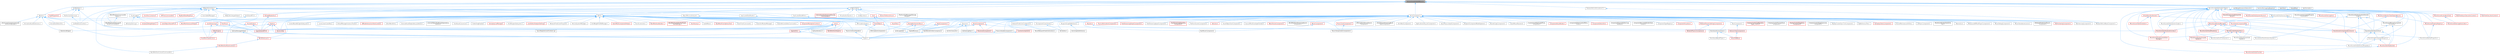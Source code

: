 digraph "TransactionallySafeRWLock.h"
{
 // INTERACTIVE_SVG=YES
 // LATEX_PDF_SIZE
  bgcolor="transparent";
  edge [fontname=Helvetica,fontsize=10,labelfontname=Helvetica,labelfontsize=10];
  node [fontname=Helvetica,fontsize=10,shape=box,height=0.2,width=0.4];
  Node1 [id="Node000001",label="TransactionallySafeRWLock.h",height=0.2,width=0.4,color="gray40", fillcolor="grey60", style="filled", fontcolor="black",tooltip=" "];
  Node1 -> Node2 [id="edge1_Node000001_Node000002",dir="back",color="steelblue1",style="solid",tooltip=" "];
  Node2 [id="Node000002",label="ActorComponent.h",height=0.2,width=0.4,color="grey40", fillcolor="white", style="filled",URL="$da/db1/ActorComponent_8h.html",tooltip=" "];
  Node2 -> Node3 [id="edge2_Node000002_Node000003",dir="back",color="steelblue1",style="solid",tooltip=" "];
  Node3 [id="Node000003",label="AIPerceptionComponent.h",height=0.2,width=0.4,color="grey40", fillcolor="white", style="filled",URL="$d6/d0a/AIPerceptionComponent_8h.html",tooltip=" "];
  Node2 -> Node4 [id="edge3_Node000002_Node000004",dir="back",color="steelblue1",style="solid",tooltip=" "];
  Node4 [id="Node000004",label="AIPerceptionStimuliSource\lComponent.h",height=0.2,width=0.4,color="grey40", fillcolor="white", style="filled",URL="$df/da3/AIPerceptionStimuliSourceComponent_8h.html",tooltip=" "];
  Node2 -> Node5 [id="edge4_Node000002_Node000005",dir="back",color="steelblue1",style="solid",tooltip=" "];
  Node5 [id="Node000005",label="ActorTextureStreamingBuild\lDataComponent.h",height=0.2,width=0.4,color="grey40", fillcolor="white", style="filled",URL="$d2/d6d/ActorTextureStreamingBuildDataComponent_8h.html",tooltip=" "];
  Node2 -> Node6 [id="edge5_Node000002_Node000006",dir="back",color="steelblue1",style="solid",tooltip=" "];
  Node6 [id="Node000006",label="AnimNextComponent.h",height=0.2,width=0.4,color="grey40", fillcolor="white", style="filled",URL="$d2/d67/AnimNextComponent_8h.html",tooltip=" "];
  Node2 -> Node7 [id="edge6_Node000002_Node000007",dir="back",color="steelblue1",style="solid",tooltip=" "];
  Node7 [id="Node000007",label="ApplicationLifecycleComponent.h",height=0.2,width=0.4,color="grey40", fillcolor="white", style="filled",URL="$de/db6/ApplicationLifecycleComponent_8h.html",tooltip=" "];
  Node2 -> Node8 [id="edge7_Node000002_Node000008",dir="back",color="steelblue1",style="solid",tooltip=" "];
  Node8 [id="Node000008",label="AsyncPhysicsInputComponent.h",height=0.2,width=0.4,color="grey40", fillcolor="white", style="filled",URL="$da/d20/AsyncPhysicsInputComponent_8h.html",tooltip=" "];
  Node2 -> Node9 [id="edge8_Node000002_Node000009",dir="back",color="steelblue1",style="solid",tooltip=" "];
  Node9 [id="Node000009",label="BlackboardComponent.h",height=0.2,width=0.4,color="grey40", fillcolor="white", style="filled",URL="$d9/d2d/BlackboardComponent_8h.html",tooltip=" "];
  Node9 -> Node10 [id="edge9_Node000009_Node000010",dir="back",color="steelblue1",style="solid",tooltip=" "];
  Node10 [id="Node000010",label="BlackboardKeyAllTypes.h",height=0.2,width=0.4,color="grey40", fillcolor="white", style="filled",URL="$d5/d34/BlackboardKeyAllTypes_8h.html",tooltip=" "];
  Node9 -> Node11 [id="edge10_Node000009_Node000011",dir="back",color="steelblue1",style="solid",tooltip=" "];
  Node11 [id="Node000011",label="ValueOrBBKey.h",height=0.2,width=0.4,color="red", fillcolor="#FFF0F0", style="filled",URL="$d4/d32/ValueOrBBKey_8h.html",tooltip=" "];
  Node2 -> Node35 [id="edge11_Node000002_Node000035",dir="back",color="steelblue1",style="solid",tooltip=" "];
  Node35 [id="Node000035",label="BlueprintComponentNodeSpawner.h",height=0.2,width=0.4,color="grey40", fillcolor="white", style="filled",URL="$d2/d98/BlueprintComponentNodeSpawner_8h.html",tooltip=" "];
  Node2 -> Node36 [id="edge12_Node000002_Node000036",dir="back",color="steelblue1",style="solid",tooltip=" "];
  Node36 [id="Node000036",label="BlueprintGraphDefinitions.h",height=0.2,width=0.4,color="grey40", fillcolor="white", style="filled",URL="$d7/d5e/BlueprintGraphDefinitions_8h.html",tooltip=" "];
  Node36 -> Node37 [id="edge13_Node000036_Node000037",dir="back",color="steelblue1",style="solid",tooltip=" "];
  Node37 [id="Node000037",label="AnimGraphDefinitions.h",height=0.2,width=0.4,color="grey40", fillcolor="white", style="filled",URL="$d9/d78/AnimGraphDefinitions_8h.html",tooltip=" "];
  Node2 -> Node38 [id="edge14_Node000002_Node000038",dir="back",color="steelblue1",style="solid",tooltip=" "];
  Node38 [id="Node000038",label="BoundsCopyComponent.h",height=0.2,width=0.4,color="grey40", fillcolor="white", style="filled",URL="$d2/d10/BoundsCopyComponent_8h.html",tooltip=" "];
  Node2 -> Node39 [id="edge15_Node000002_Node000039",dir="back",color="steelblue1",style="solid",tooltip=" "];
  Node39 [id="Node000039",label="BrainComponent.h",height=0.2,width=0.4,color="grey40", fillcolor="white", style="filled",URL="$d6/dc0/BrainComponent_8h.html",tooltip=" "];
  Node39 -> Node40 [id="edge16_Node000039_Node000040",dir="back",color="steelblue1",style="solid",tooltip=" "];
  Node40 [id="Node000040",label="BehaviorTreeComponent.h",height=0.2,width=0.4,color="red", fillcolor="#FFF0F0", style="filled",URL="$dc/d7b/BehaviorTreeComponent_8h.html",tooltip=" "];
  Node40 -> Node11 [id="edge17_Node000040_Node000011",dir="back",color="steelblue1",style="solid",tooltip=" "];
  Node2 -> Node68 [id="edge18_Node000002_Node000068",dir="back",color="steelblue1",style="solid",tooltip=" "];
  Node68 [id="Node000068",label="ChaosMoverBackend.h",height=0.2,width=0.4,color="grey40", fillcolor="white", style="filled",URL="$de/d0f/ChaosMoverBackend_8h.html",tooltip=" "];
  Node2 -> Node69 [id="edge19_Node000002_Node000069",dir="back",color="steelblue1",style="solid",tooltip=" "];
  Node69 [id="Node000069",label="Character.h",height=0.2,width=0.4,color="grey40", fillcolor="white", style="filled",URL="$db/dc7/Character_8h.html",tooltip=" "];
  Node69 -> Node70 [id="edge20_Node000069_Node000070",dir="back",color="steelblue1",style="solid",tooltip=" "];
  Node70 [id="Node000070",label="ArchVisCharacter.h",height=0.2,width=0.4,color="grey40", fillcolor="white", style="filled",URL="$d3/d2b/ArchVisCharacter_8h.html",tooltip=" "];
  Node69 -> Node71 [id="edge21_Node000069_Node000071",dir="back",color="steelblue1",style="solid",tooltip=" "];
  Node71 [id="Node000071",label="EQSTestingPawn.h",height=0.2,width=0.4,color="grey40", fillcolor="white", style="filled",URL="$de/d48/EQSTestingPawn_8h.html",tooltip=" "];
  Node69 -> Node72 [id="edge22_Node000069_Node000072",dir="back",color="steelblue1",style="solid",tooltip=" "];
  Node72 [id="Node000072",label="EngineMinimal.h",height=0.2,width=0.4,color="grey40", fillcolor="white", style="filled",URL="$d0/d2c/EngineMinimal_8h.html",tooltip=" "];
  Node72 -> Node73 [id="edge23_Node000072_Node000073",dir="back",color="steelblue1",style="solid",tooltip=" "];
  Node73 [id="Node000073",label="Engine.h",height=0.2,width=0.4,color="grey40", fillcolor="white", style="filled",URL="$d1/d34/Public_2Engine_8h.html",tooltip=" "];
  Node2 -> Node74 [id="edge24_Node000002_Node000074",dir="back",color="steelblue1",style="solid",tooltip=" "];
  Node74 [id="Node000074",label="ClusterUnionReplicatedProxy\lComponent.h",height=0.2,width=0.4,color="grey40", fillcolor="white", style="filled",URL="$da/d2c/ClusterUnionReplicatedProxyComponent_8h.html",tooltip=" "];
  Node2 -> Node75 [id="edge25_Node000002_Node000075",dir="back",color="steelblue1",style="solid",tooltip=" "];
  Node75 [id="Node000075",label="ComponentAssetBroker.h",height=0.2,width=0.4,color="red", fillcolor="#FFF0F0", style="filled",URL="$da/ddd/ComponentAssetBroker_8h.html",tooltip=" "];
  Node2 -> Node77 [id="edge26_Node000002_Node000077",dir="back",color="steelblue1",style="solid",tooltip=" "];
  Node77 [id="Node000077",label="ComponentEditorContextMenu\lContex.h",height=0.2,width=0.4,color="grey40", fillcolor="white", style="filled",URL="$db/d71/ComponentEditorContextMenuContex_8h.html",tooltip=" "];
  Node2 -> Node78 [id="edge27_Node000002_Node000078",dir="back",color="steelblue1",style="solid",tooltip=" "];
  Node78 [id="Node000078",label="ComponentEditorUtils.h",height=0.2,width=0.4,color="red", fillcolor="#FFF0F0", style="filled",URL="$d0/d4b/ComponentEditorUtils_8h.html",tooltip=" "];
  Node2 -> Node81 [id="edge28_Node000002_Node000081",dir="back",color="steelblue1",style="solid",tooltip=" "];
  Node81 [id="Node000081",label="ComponentElementEditorCopy\lAndPaste.h",height=0.2,width=0.4,color="grey40", fillcolor="white", style="filled",URL="$da/d37/ComponentElementEditorCopyAndPaste_8h.html",tooltip=" "];
  Node2 -> Node82 [id="edge29_Node000002_Node000082",dir="back",color="steelblue1",style="solid",tooltip=" "];
  Node82 [id="Node000082",label="ComponentRecreateRenderState\lContext.h",height=0.2,width=0.4,color="grey40", fillcolor="white", style="filled",URL="$de/dd0/ComponentRecreateRenderStateContext_8h.html",tooltip=" "];
  Node2 -> Node83 [id="edge30_Node000002_Node000083",dir="back",color="steelblue1",style="solid",tooltip=" "];
  Node83 [id="Node000083",label="ComponentTypeRegistry.h",height=0.2,width=0.4,color="grey40", fillcolor="white", style="filled",URL="$dd/d81/ComponentTypeRegistry_8h.html",tooltip=" "];
  Node2 -> Node84 [id="edge31_Node000002_Node000084",dir="back",color="steelblue1",style="solid",tooltip=" "];
  Node84 [id="Node000084",label="ComponentVisualizer.h",height=0.2,width=0.4,color="red", fillcolor="#FFF0F0", style="filled",URL="$d3/d9b/ComponentVisualizer_8h.html",tooltip=" "];
  Node2 -> Node88 [id="edge32_Node000002_Node000088",dir="back",color="steelblue1",style="solid",tooltip=" "];
  Node88 [id="Node000088",label="DisplayClusterConfiguration\lTypes_ICVFX.h",height=0.2,width=0.4,color="red", fillcolor="#FFF0F0", style="filled",URL="$d3/dc4/DisplayClusterConfigurationTypes__ICVFX_8h.html",tooltip=" "];
  Node2 -> Node101 [id="edge33_Node000002_Node000101",dir="back",color="steelblue1",style="solid",tooltip=" "];
  Node101 [id="Node000101",label="DisplayClusterPreviewShare\lComponent.h",height=0.2,width=0.4,color="grey40", fillcolor="white", style="filled",URL="$d0/d2c/DisplayClusterPreviewShareComponent_8h.html",tooltip=" "];
  Node2 -> Node102 [id="edge34_Node000002_Node000102",dir="back",color="steelblue1",style="solid",tooltip=" "];
  Node102 [id="Node000102",label="DisplayClusterStageActor\lComponent.h",height=0.2,width=0.4,color="red", fillcolor="#FFF0F0", style="filled",URL="$d6/d98/DisplayClusterStageActorComponent_8h.html",tooltip=" "];
  Node2 -> Node105 [id="edge35_Node000002_Node000105",dir="back",color="steelblue1",style="solid",tooltip=" "];
  Node105 [id="Node000105",label="DisplayClusterStageGeometry\lComponent.h",height=0.2,width=0.4,color="grey40", fillcolor="white", style="filled",URL="$d2/df3/DisplayClusterStageGeometryComponent_8h.html",tooltip=" "];
  Node2 -> Node106 [id="edge36_Node000002_Node000106",dir="back",color="steelblue1",style="solid",tooltip=" "];
  Node106 [id="Node000106",label="DisplayClusterSyncTickComponent.h",height=0.2,width=0.4,color="grey40", fillcolor="white", style="filled",URL="$d5/d00/DisplayClusterSyncTickComponent_8h.html",tooltip=" "];
  Node2 -> Node107 [id="edge37_Node000002_Node000107",dir="back",color="steelblue1",style="solid",tooltip=" "];
  Node107 [id="Node000107",label="DlgReferenceTree.h",height=0.2,width=0.4,color="grey40", fillcolor="white", style="filled",URL="$db/dd3/DlgReferenceTree_8h.html",tooltip=" "];
  Node2 -> Node72 [id="edge38_Node000002_Node000072",dir="back",color="steelblue1",style="solid",tooltip=" "];
  Node2 -> Node108 [id="edge39_Node000002_Node000108",dir="back",color="steelblue1",style="solid",tooltip=" "];
  Node108 [id="Node000108",label="EngineSharedPCH.h",height=0.2,width=0.4,color="red", fillcolor="#FFF0F0", style="filled",URL="$dc/dbb/EngineSharedPCH_8h.html",tooltip=" "];
  Node2 -> Node110 [id="edge40_Node000002_Node000110",dir="back",color="steelblue1",style="solid",tooltip=" "];
  Node110 [id="Node000110",label="GameplayTasksComponent.h",height=0.2,width=0.4,color="red", fillcolor="#FFF0F0", style="filled",URL="$d6/d36/GameplayTasksComponent_8h.html",tooltip=" "];
  Node2 -> Node112 [id="edge41_Node000002_Node000112",dir="back",color="steelblue1",style="solid",tooltip=" "];
  Node112 [id="Node000112",label="InputComponent.h",height=0.2,width=0.4,color="red", fillcolor="#FFF0F0", style="filled",URL="$d4/de7/InputComponent_8h.html",tooltip=" "];
  Node112 -> Node72 [id="edge42_Node000112_Node000072",dir="back",color="steelblue1",style="solid",tooltip=" "];
  Node112 -> Node108 [id="edge43_Node000112_Node000108",dir="back",color="steelblue1",style="solid",tooltip=" "];
  Node2 -> Node116 [id="edge44_Node000002_Node000116",dir="back",color="steelblue1",style="solid",tooltip=" "];
  Node116 [id="Node000116",label="KismetReinstanceUtilities.h",height=0.2,width=0.4,color="grey40", fillcolor="white", style="filled",URL="$d4/dae/KismetReinstanceUtilities_8h.html",tooltip=" "];
  Node2 -> Node117 [id="edge45_Node000002_Node000117",dir="back",color="steelblue1",style="solid",tooltip=" "];
  Node117 [id="Node000117",label="LODSyncComponent.h",height=0.2,width=0.4,color="grey40", fillcolor="white", style="filled",URL="$d0/dbf/LODSyncComponent_8h.html",tooltip=" "];
  Node2 -> Node118 [id="edge46_Node000002_Node000118",dir="back",color="steelblue1",style="solid",tooltip=" "];
  Node118 [id="Node000118",label="LandscapeEdit.h",height=0.2,width=0.4,color="grey40", fillcolor="white", style="filled",URL="$df/d61/LandscapeEdit_8h.html",tooltip=" "];
  Node2 -> Node119 [id="edge47_Node000002_Node000119",dir="back",color="steelblue1",style="solid",tooltip=" "];
  Node119 [id="Node000119",label="Level.h",height=0.2,width=0.4,color="red", fillcolor="#FFF0F0", style="filled",URL="$d9/da2/Level_8h.html",tooltip=" "];
  Node119 -> Node120 [id="edge48_Node000119_Node000120",dir="back",color="steelblue1",style="solid",tooltip=" "];
  Node120 [id="Node000120",label="AsyncRegisterLevelContext.cpp",height=0.2,width=0.4,color="grey40", fillcolor="white", style="filled",URL="$da/df8/AsyncRegisterLevelContext_8cpp.html",tooltip=" "];
  Node119 -> Node73 [id="edge49_Node000119_Node000073",dir="back",color="steelblue1",style="solid",tooltip=" "];
  Node119 -> Node108 [id="edge50_Node000119_Node000108",dir="back",color="steelblue1",style="solid",tooltip=" "];
  Node119 -> Node348 [id="edge51_Node000119_Node000348",dir="back",color="steelblue1",style="solid",tooltip=" "];
  Node348 [id="Node000348",label="EngineUtils.h",height=0.2,width=0.4,color="red", fillcolor="#FFF0F0", style="filled",URL="$d4/d61/EngineUtils_8h.html",tooltip=" "];
  Node348 -> Node73 [id="edge52_Node000348_Node000073",dir="back",color="steelblue1",style="solid",tooltip=" "];
  Node119 -> Node355 [id="edge53_Node000119_Node000355",dir="back",color="steelblue1",style="solid",tooltip=" "];
  Node355 [id="Node000355",label="ExternalPackageHelper.h",height=0.2,width=0.4,color="grey40", fillcolor="white", style="filled",URL="$d3/d2f/ExternalPackageHelper_8h.html",tooltip=" "];
  Node355 -> Node356 [id="edge54_Node000355_Node000356",dir="back",color="steelblue1",style="solid",tooltip=" "];
  Node356 [id="Node000356",label="WorldDataLayers.h",height=0.2,width=0.4,color="red", fillcolor="#FFF0F0", style="filled",URL="$d1/d1d/WorldDataLayers_8h.html",tooltip=" "];
  Node356 -> Node261 [id="edge55_Node000356_Node000261",dir="back",color="steelblue1",style="solid",tooltip=" "];
  Node261 [id="Node000261",label="WorldPartitionRuntimeHash.h",height=0.2,width=0.4,color="red", fillcolor="#FFF0F0", style="filled",URL="$d9/df1/WorldPartitionRuntimeHash_8h.html",tooltip=" "];
  Node261 -> Node262 [id="edge56_Node000261_Node000262",dir="back",color="steelblue1",style="solid",tooltip=" "];
  Node262 [id="Node000262",label="WorldPartitionConvertCommandlet.h",height=0.2,width=0.4,color="grey40", fillcolor="white", style="filled",URL="$db/d15/WorldPartitionConvertCommandlet_8h.html",tooltip=" "];
  Node119 -> Node370 [id="edge57_Node000119_Node000370",dir="back",color="steelblue1",style="solid",tooltip=" "];
  Node370 [id="Node000370",label="SurfaceIterators.h",height=0.2,width=0.4,color="grey40", fillcolor="white", style="filled",URL="$da/de6/SurfaceIterators_8h.html",tooltip=" "];
  Node119 -> Node356 [id="edge58_Node000119_Node000356",dir="back",color="steelblue1",style="solid",tooltip=" "];
  Node119 -> Node371 [id="edge59_Node000119_Node000371",dir="back",color="steelblue1",style="solid",tooltip=" "];
  Node371 [id="Node000371",label="WorldPartitionHelpers.h",height=0.2,width=0.4,color="red", fillcolor="#FFF0F0", style="filled",URL="$d9/dff/WorldPartitionHelpers_8h.html",tooltip=" "];
  Node2 -> Node373 [id="edge60_Node000002_Node000373",dir="back",color="steelblue1",style="solid",tooltip=" "];
  Node373 [id="Node000373",label="MarkActorRenderStateDirty\lTask.h",height=0.2,width=0.4,color="grey40", fillcolor="white", style="filled",URL="$d0/d61/MarkActorRenderStateDirtyTask_8h.html",tooltip=" "];
  Node2 -> Node374 [id="edge61_Node000002_Node000374",dir="back",color="steelblue1",style="solid",tooltip=" "];
  Node374 [id="Node000374",label="MaterialList.h",height=0.2,width=0.4,color="grey40", fillcolor="white", style="filled",URL="$df/d0c/MaterialList_8h.html",tooltip=" "];
  Node2 -> Node375 [id="edge62_Node000002_Node000375",dir="back",color="steelblue1",style="solid",tooltip=" "];
  Node375 [id="Node000375",label="MetasoundOfflinePlayerComponent.h",height=0.2,width=0.4,color="grey40", fillcolor="white", style="filled",URL="$d8/d8f/MetasoundOfflinePlayerComponent_8h.html",tooltip=" "];
  Node2 -> Node376 [id="edge63_Node000002_Node000376",dir="back",color="steelblue1",style="solid",tooltip=" "];
  Node376 [id="Node000376",label="ModularVehicleBaseComponent.h",height=0.2,width=0.4,color="grey40", fillcolor="white", style="filled",URL="$d3/dc7/ModularVehicleBaseComponent_8h.html",tooltip=" "];
  Node2 -> Node377 [id="edge64_Node000002_Node000377",dir="back",color="steelblue1",style="solid",tooltip=" "];
  Node377 [id="Node000377",label="MovementComponent.h",height=0.2,width=0.4,color="red", fillcolor="#FFF0F0", style="filled",URL="$dd/dc8/MovementComponent_8h.html",tooltip=" "];
  Node377 -> Node73 [id="edge65_Node000377_Node000073",dir="back",color="steelblue1",style="solid",tooltip=" "];
  Node2 -> Node404 [id="edge66_Node000002_Node000404",dir="back",color="steelblue1",style="solid",tooltip=" "];
  Node404 [id="Node000404",label="MoverComponent.h",height=0.2,width=0.4,color="red", fillcolor="#FFF0F0", style="filled",URL="$dc/d95/MoverComponent_8h.html",tooltip=" "];
  Node404 -> Node409 [id="edge67_Node000404_Node000409",dir="back",color="steelblue1",style="solid",tooltip=" "];
  Node409 [id="Node000409",label="NavMoverComponent.h",height=0.2,width=0.4,color="grey40", fillcolor="white", style="filled",URL="$df/dbc/NavMoverComponent_8h.html",tooltip=" "];
  Node2 -> Node412 [id="edge68_Node000002_Node000412",dir="back",color="steelblue1",style="solid",tooltip=" "];
  Node412 [id="Node000412",label="MoverDebugComponent.h",height=0.2,width=0.4,color="grey40", fillcolor="white", style="filled",URL="$d8/d6c/MoverDebugComponent_8h.html",tooltip=" "];
  Node2 -> Node413 [id="edge69_Node000002_Node000413",dir="back",color="steelblue1",style="solid",tooltip=" "];
  Node413 [id="Node000413",label="MoverNetworkPredictionLiaison.h",height=0.2,width=0.4,color="grey40", fillcolor="white", style="filled",URL="$d3/da4/MoverNetworkPredictionLiaison_8h.html",tooltip=" "];
  Node2 -> Node414 [id="edge70_Node000002_Node000414",dir="back",color="steelblue1",style="solid",tooltip=" "];
  Node414 [id="Node000414",label="MoverStandaloneLiaison.h",height=0.2,width=0.4,color="grey40", fillcolor="white", style="filled",URL="$dd/d84/MoverStandaloneLiaison_8h.html",tooltip=" "];
  Node2 -> Node415 [id="edge71_Node000002_Node000415",dir="back",color="steelblue1",style="solid",tooltip=" "];
  Node415 [id="Node000415",label="MusicClockComponent.h",height=0.2,width=0.4,color="red", fillcolor="#FFF0F0", style="filled",URL="$dc/dd9/MusicClockComponent_8h.html",tooltip=" "];
  Node415 -> Node417 [id="edge72_Node000415_Node000417",dir="back",color="steelblue1",style="solid",tooltip=" "];
  Node417 [id="Node000417",label="MusicTempometerComponent.h",height=0.2,width=0.4,color="grey40", fillcolor="white", style="filled",URL="$d9/ddf/MusicTempometerComponent_8h.html",tooltip=" "];
  Node2 -> Node417 [id="edge73_Node000002_Node000417",dir="back",color="steelblue1",style="solid",tooltip=" "];
  Node2 -> Node409 [id="edge74_Node000002_Node000409",dir="back",color="steelblue1",style="solid",tooltip=" "];
  Node2 -> Node392 [id="edge75_Node000002_Node000392",dir="back",color="steelblue1",style="solid",tooltip=" "];
  Node392 [id="Node000392",label="NetworkPhysicsComponent.h",height=0.2,width=0.4,color="red", fillcolor="#FFF0F0", style="filled",URL="$d5/dcb/NetworkPhysicsComponent_8h.html",tooltip=" "];
  Node2 -> Node418 [id="edge76_Node000002_Node000418",dir="back",color="steelblue1",style="solid",tooltip=" "];
  Node418 [id="Node000418",label="NetworkPhysicsSettingsComponent.h",height=0.2,width=0.4,color="red", fillcolor="#FFF0F0", style="filled",URL="$dc/dea/NetworkPhysicsSettingsComponent_8h.html",tooltip=" "];
  Node418 -> Node392 [id="edge77_Node000418_Node000392",dir="back",color="steelblue1",style="solid",tooltip=" "];
  Node2 -> Node420 [id="edge78_Node000002_Node000420",dir="back",color="steelblue1",style="solid",tooltip=" "];
  Node420 [id="Node000420",label="NetworkPredictionComponent.h",height=0.2,width=0.4,color="grey40", fillcolor="white", style="filled",URL="$d9/d97/NetworkPredictionComponent_8h.html",tooltip=" "];
  Node420 -> Node413 [id="edge79_Node000420_Node000413",dir="back",color="steelblue1",style="solid",tooltip=" "];
  Node2 -> Node421 [id="edge80_Node000002_Node000421",dir="back",color="steelblue1",style="solid",tooltip=" "];
  Node421 [id="Node000421",label="NetworkPredictionPhysics\lComponent.h",height=0.2,width=0.4,color="grey40", fillcolor="white", style="filled",URL="$d1/d6b/NetworkPredictionPhysicsComponent_8h.html",tooltip=" "];
  Node2 -> Node380 [id="edge81_Node000002_Node000380",dir="back",color="steelblue1",style="solid",tooltip=" "];
  Node380 [id="Node000380",label="PathFollowingComponent.h",height=0.2,width=0.4,color="red", fillcolor="#FFF0F0", style="filled",URL="$d5/d0b/PathFollowingComponent_8h.html",tooltip=" "];
  Node2 -> Node422 [id="edge82_Node000002_Node000422",dir="back",color="steelblue1",style="solid",tooltip=" "];
  Node422 [id="Node000422",label="PawnNoiseEmitterComponent.h",height=0.2,width=0.4,color="grey40", fillcolor="white", style="filled",URL="$de/d71/PawnNoiseEmitterComponent_8h.html",tooltip=" "];
  Node422 -> Node73 [id="edge83_Node000422_Node000073",dir="back",color="steelblue1",style="solid",tooltip=" "];
  Node2 -> Node423 [id="edge84_Node000002_Node000423",dir="back",color="steelblue1",style="solid",tooltip=" "];
  Node423 [id="Node000423",label="PawnSensingComponent.h",height=0.2,width=0.4,color="grey40", fillcolor="white", style="filled",URL="$d0/d30/PawnSensingComponent_8h.html",tooltip=" "];
  Node2 -> Node424 [id="edge85_Node000002_Node000424",dir="back",color="steelblue1",style="solid",tooltip=" "];
  Node424 [id="Node000424",label="PhysicalAnimationComponent.h",height=0.2,width=0.4,color="red", fillcolor="#FFF0F0", style="filled",URL="$de/d7f/PhysicalAnimationComponent_8h.html",tooltip=" "];
  Node2 -> Node426 [id="edge86_Node000002_Node000426",dir="back",color="steelblue1",style="solid",tooltip=" "];
  Node426 [id="Node000426",label="PhysicsHandleComponent.h",height=0.2,width=0.4,color="grey40", fillcolor="white", style="filled",URL="$d5/dd0/PhysicsHandleComponent_8h.html",tooltip=" "];
  Node426 -> Node73 [id="edge87_Node000426_Node000073",dir="back",color="steelblue1",style="solid",tooltip=" "];
  Node2 -> Node427 [id="edge88_Node000002_Node000427",dir="back",color="steelblue1",style="solid",tooltip=" "];
  Node427 [id="Node000427",label="PixelStreaming2InputComponent.h",height=0.2,width=0.4,color="red", fillcolor="#FFF0F0", style="filled",URL="$da/dda/PixelStreaming2InputComponent_8h.html",tooltip=" "];
  Node2 -> Node429 [id="edge89_Node000002_Node000429",dir="back",color="steelblue1",style="solid",tooltip=" "];
  Node429 [id="Node000429",label="PixelStreamingInputComponent.h",height=0.2,width=0.4,color="grey40", fillcolor="white", style="filled",URL="$d5/d26/PixelStreamingInputComponent_8h.html",tooltip=" "];
  Node2 -> Node430 [id="edge90_Node000002_Node000430",dir="back",color="steelblue1",style="solid",tooltip=" "];
  Node430 [id="Node000430",label="PixelStreamingSignalling\lComponent.h",height=0.2,width=0.4,color="red", fillcolor="#FFF0F0", style="filled",URL="$df/d48/PixelStreamingSignallingComponent_8h.html",tooltip=" "];
  Node2 -> Node432 [id="edge91_Node000002_Node000432",dir="back",color="steelblue1",style="solid",tooltip=" "];
  Node432 [id="Node000432",label="PlatformEventsComponent.h",height=0.2,width=0.4,color="grey40", fillcolor="white", style="filled",URL="$d7/db9/PlatformEventsComponent_8h.html",tooltip=" "];
  Node2 -> Node433 [id="edge92_Node000002_Node000433",dir="back",color="steelblue1",style="solid",tooltip=" "];
  Node433 [id="Node000433",label="SComponentClassCombo.h",height=0.2,width=0.4,color="grey40", fillcolor="white", style="filled",URL="$dc/df2/SComponentClassCombo_8h.html",tooltip=" "];
  Node433 -> Node302 [id="edge93_Node000433_Node000302",dir="back",color="steelblue1",style="solid",tooltip=" "];
  Node302 [id="Node000302",label="SSCSEditor.h",height=0.2,width=0.4,color="grey40", fillcolor="white", style="filled",URL="$d0/d2e/SSCSEditor_8h.html",tooltip=" "];
  Node2 -> Node302 [id="edge94_Node000002_Node000302",dir="back",color="steelblue1",style="solid",tooltip=" "];
  Node2 -> Node434 [id="edge95_Node000002_Node000434",dir="back",color="steelblue1",style="solid",tooltip=" "];
  Node434 [id="Node000434",label="SceneComponent.h",height=0.2,width=0.4,color="red", fillcolor="#FFF0F0", style="filled",URL="$dd/de8/SceneComponent_8h.html",tooltip=" "];
  Node434 -> Node72 [id="edge96_Node000434_Node000072",dir="back",color="steelblue1",style="solid",tooltip=" "];
  Node434 -> Node108 [id="edge97_Node000434_Node000108",dir="back",color="steelblue1",style="solid",tooltip=" "];
  Node434 -> Node377 [id="edge98_Node000434_Node000377",dir="back",color="steelblue1",style="solid",tooltip=" "];
  Node434 -> Node302 [id="edge99_Node000434_Node000302",dir="back",color="steelblue1",style="solid",tooltip=" "];
  Node2 -> Node1872 [id="edge100_Node000002_Node001872",dir="back",color="steelblue1",style="solid",tooltip=" "];
  Node1872 [id="Node001872",label="Selection.h",height=0.2,width=0.4,color="red", fillcolor="#FFF0F0", style="filled",URL="$d9/d60/Editor_2UnrealEd_2Public_2Selection_8h.html",tooltip=" "];
  Node2 -> Node1877 [id="edge101_Node000002_Node001877",dir="back",color="steelblue1",style="solid",tooltip=" "];
  Node1877 [id="Node001877",label="SmartObjectUserComponent.h",height=0.2,width=0.4,color="grey40", fillcolor="white", style="filled",URL="$d5/d23/SmartObjectUserComponent_8h.html",tooltip=" "];
  Node2 -> Node1878 [id="edge102_Node000002_Node001878",dir="back",color="steelblue1",style="solid",tooltip=" "];
  Node1878 [id="Node001878",label="SourceEffectEnvelopeFollower.h",height=0.2,width=0.4,color="grey40", fillcolor="white", style="filled",URL="$d9/d77/SourceEffectEnvelopeFollower_8h.html",tooltip=" "];
  Node2 -> Node1879 [id="edge103_Node000002_Node001879",dir="back",color="steelblue1",style="solid",tooltip=" "];
  Node1879 [id="Node001879",label="TimelineComponent.h",height=0.2,width=0.4,color="red", fillcolor="#FFF0F0", style="filled",URL="$d8/d17/TimelineComponent_8h.html",tooltip=" "];
  Node1879 -> Node73 [id="edge104_Node001879_Node000073",dir="back",color="steelblue1",style="solid",tooltip=" "];
  Node2 -> Node783 [id="edge105_Node000002_Node000783",dir="back",color="steelblue1",style="solid",tooltip=" "];
  Node783 [id="Node000783",label="TraceFilter.h",height=0.2,width=0.4,color="red", fillcolor="#FFF0F0", style="filled",URL="$de/dc1/TraceFilter_8h.html",tooltip=" "];
  Node2 -> Node1881 [id="edge106_Node000002_Node001881",dir="back",color="steelblue1",style="solid",tooltip=" "];
  Node1881 [id="Node001881",label="WaterTerrainComponent.h",height=0.2,width=0.4,color="red", fillcolor="#FFF0F0", style="filled",URL="$d2/dd6/WaterTerrainComponent_8h.html",tooltip=" "];
  Node2 -> Node1882 [id="edge107_Node000002_Node001882",dir="back",color="steelblue1",style="solid",tooltip=" "];
  Node1882 [id="Node001882",label="WorldPartitionStreamingSource\lComponent.h",height=0.2,width=0.4,color="grey40", fillcolor="white", style="filled",URL="$dd/d3c/WorldPartitionStreamingSourceComponent_8h.html",tooltip=" "];
  Node1 -> Node1883 [id="edge108_Node000001_Node001883",dir="back",color="steelblue1",style="solid",tooltip=" "];
  Node1883 [id="Node001883",label="ConfigCacheIni.h",height=0.2,width=0.4,color="grey40", fillcolor="white", style="filled",URL="$dd/d3f/ConfigCacheIni_8h.html",tooltip=" "];
  Node1883 -> Node1884 [id="edge109_Node001883_Node001884",dir="back",color="steelblue1",style="solid",tooltip=" "];
  Node1884 [id="Node001884",label="ConfigContext.h",height=0.2,width=0.4,color="grey40", fillcolor="white", style="filled",URL="$d7/d2e/ConfigContext_8h.html",tooltip=" "];
  Node1883 -> Node1885 [id="edge110_Node001883_Node001885",dir="back",color="steelblue1",style="solid",tooltip=" "];
  Node1885 [id="Node001885",label="Core.h",height=0.2,width=0.4,color="red", fillcolor="#FFF0F0", style="filled",URL="$d6/dd7/Core_8h.html",tooltip=" "];
  Node1885 -> Node1886 [id="edge111_Node001885_Node001886",dir="back",color="steelblue1",style="solid",tooltip=" "];
  Node1886 [id="Node001886",label="CoreUObject.h",height=0.2,width=0.4,color="red", fillcolor="#FFF0F0", style="filled",URL="$d0/ded/CoreUObject_8h.html",tooltip=" "];
  Node1886 -> Node73 [id="edge112_Node001886_Node000073",dir="back",color="steelblue1",style="solid",tooltip=" "];
  Node1886 -> Node72 [id="edge113_Node001886_Node000072",dir="back",color="steelblue1",style="solid",tooltip=" "];
  Node1885 -> Node73 [id="edge114_Node001885_Node000073",dir="back",color="steelblue1",style="solid",tooltip=" "];
  Node1883 -> Node1891 [id="edge115_Node001883_Node001891",dir="back",color="steelblue1",style="solid",tooltip=" "];
  Node1891 [id="Node001891",label="CoreSharedPCH.h",height=0.2,width=0.4,color="grey40", fillcolor="white", style="filled",URL="$d8/de5/CoreSharedPCH_8h.html",tooltip=" "];
  Node1891 -> Node1892 [id="edge116_Node001891_Node001892",dir="back",color="steelblue1",style="solid",tooltip=" "];
  Node1892 [id="Node001892",label="CoreUObjectSharedPCH.h",height=0.2,width=0.4,color="red", fillcolor="#FFF0F0", style="filled",URL="$de/d2f/CoreUObjectSharedPCH_8h.html",tooltip=" "];
  Node1883 -> Node1894 [id="edge117_Node001883_Node001894",dir="back",color="steelblue1",style="solid",tooltip=" "];
  Node1894 [id="Node001894",label="EdGraphNodeUtils.h",height=0.2,width=0.4,color="red", fillcolor="#FFF0F0", style="filled",URL="$de/dc2/EdGraphNodeUtils_8h.html",tooltip=" "];
  Node1894 -> Node108 [id="edge118_Node001894_Node000108",dir="back",color="steelblue1",style="solid",tooltip=" "];
  Node1883 -> Node1967 [id="edge119_Node001883_Node001967",dir="back",color="steelblue1",style="solid",tooltip=" "];
  Node1967 [id="Node001967",label="GenericPlatformDriver.h",height=0.2,width=0.4,color="red", fillcolor="#FFF0F0", style="filled",URL="$d6/d35/GenericPlatformDriver_8h.html",tooltip=" "];
  Node1883 -> Node1969 [id="edge120_Node001883_Node001969",dir="back",color="steelblue1",style="solid",tooltip=" "];
  Node1969 [id="Node001969",label="IPlatformFileManagedStorage\lWrapper.h",height=0.2,width=0.4,color="grey40", fillcolor="white", style="filled",URL="$db/d2e/IPlatformFileManagedStorageWrapper_8h.html",tooltip=" "];
  Node1883 -> Node1970 [id="edge121_Node001883_Node001970",dir="back",color="steelblue1",style="solid",tooltip=" "];
  Node1970 [id="Node001970",label="InternationalizationConditioning\lCommandlet.h",height=0.2,width=0.4,color="red", fillcolor="#FFF0F0", style="filled",URL="$de/d28/InternationalizationConditioningCommandlet_8h.html",tooltip=" "];
  Node1883 -> Node1971 [id="edge122_Node001883_Node001971",dir="back",color="steelblue1",style="solid",tooltip=" "];
  Node1971 [id="Node001971",label="VirtualizationSystem.h",height=0.2,width=0.4,color="grey40", fillcolor="white", style="filled",URL="$d1/dc4/VirtualizationSystem_8h.html",tooltip=" "];
  Node1883 -> Node1141 [id="edge123_Node001883_Node001141",dir="back",color="steelblue1",style="solid",tooltip=" "];
  Node1141 [id="Node001141",label="VoiceConfig.h",height=0.2,width=0.4,color="red", fillcolor="#FFF0F0", style="filled",URL="$d4/dbb/VoiceConfig_8h.html",tooltip=" "];
  Node1 -> Node1972 [id="edge124_Node000001_Node001972",dir="back",color="steelblue1",style="solid",tooltip=" "];
  Node1972 [id="Node001972",label="CoreRedirects.h",height=0.2,width=0.4,color="grey40", fillcolor="white", style="filled",URL="$d1/d15/CoreRedirects_8h.html",tooltip=" "];
  Node1972 -> Node1973 [id="edge125_Node001972_Node001973",dir="back",color="steelblue1",style="solid",tooltip=" "];
  Node1973 [id="Node001973",label="CoreRedirectsContext.h",height=0.2,width=0.4,color="grey40", fillcolor="white", style="filled",URL="$da/d3c/CoreRedirectsContext_8h.html",tooltip=" "];
  Node1972 -> Node355 [id="edge126_Node001972_Node000355",dir="back",color="steelblue1",style="solid",tooltip=" "];
  Node1972 -> Node1974 [id="edge127_Node001972_Node001974",dir="back",color="steelblue1",style="solid",tooltip=" "];
  Node1974 [id="Node001974",label="RedirectionSummary.h",height=0.2,width=0.4,color="grey40", fillcolor="white", style="filled",URL="$d8/d9a/RedirectionSummary_8h.html",tooltip=" "];
  Node1974 -> Node1973 [id="edge128_Node001974_Node001973",dir="back",color="steelblue1",style="solid",tooltip=" "];
  Node1972 -> Node1975 [id="edge129_Node001972_Node001975",dir="back",color="steelblue1",style="solid",tooltip=" "];
  Node1975 [id="Node001975",label="RigVMTypeUtils.h",height=0.2,width=0.4,color="red", fillcolor="#FFF0F0", style="filled",URL="$d5/d87/RigVMTypeUtils_8h.html",tooltip=" "];
  Node1 -> Node1973 [id="edge130_Node000001_Node001973",dir="back",color="steelblue1",style="solid",tooltip=" "];
  Node1 -> Node1189 [id="edge131_Node000001_Node001189",dir="back",color="steelblue1",style="solid",tooltip=" "];
  Node1189 [id="Node001189",label="LightWeightInstanceSubsystem.h",height=0.2,width=0.4,color="grey40", fillcolor="white", style="filled",URL="$df/d1e/LightWeightInstanceSubsystem_8h.html",tooltip=" "];
  Node1 -> Node396 [id="edge132_Node000001_Node000396",dir="back",color="steelblue1",style="solid",tooltip=" "];
  Node396 [id="Node000396",label="ModularVehicleSimulationCU.h",height=0.2,width=0.4,color="grey40", fillcolor="white", style="filled",URL="$d8/d61/ModularVehicleSimulationCU_8h.html",tooltip=" "];
  Node396 -> Node376 [id="edge133_Node000396_Node000376",dir="back",color="steelblue1",style="solid",tooltip=" "];
  Node1 -> Node1977 [id="edge134_Node000001_Node001977",dir="back",color="steelblue1",style="solid",tooltip=" "];
  Node1977 [id="Node001977",label="MovieSceneEntitySystemTypes.h",height=0.2,width=0.4,color="grey40", fillcolor="white", style="filled",URL="$da/d32/MovieSceneEntitySystemTypes_8h.html",tooltip=" "];
  Node1977 -> Node1978 [id="edge135_Node001977_Node001978",dir="back",color="steelblue1",style="solid",tooltip=" "];
  Node1978 [id="Node001978",label="EntityAllocationIterator.h",height=0.2,width=0.4,color="red", fillcolor="#FFF0F0", style="filled",URL="$d8/d9c/EntityAllocationIterator_8h.html",tooltip=" "];
  Node1978 -> Node1984 [id="edge136_Node001978_Node001984",dir="back",color="steelblue1",style="solid",tooltip=" "];
  Node1984 [id="Node001984",label="IMovieSceneTaskScheduler.h",height=0.2,width=0.4,color="red", fillcolor="#FFF0F0", style="filled",URL="$df/d36/IMovieSceneTaskScheduler_8h.html",tooltip=" "];
  Node1978 -> Node1988 [id="edge137_Node001978_Node001988",dir="back",color="steelblue1",style="solid",tooltip=" "];
  Node1988 [id="Node001988",label="MovieSceneComponentAccessors.h",height=0.2,width=0.4,color="red", fillcolor="#FFF0F0", style="filled",URL="$db/d67/MovieSceneComponentAccessors_8h.html",tooltip=" "];
  Node1988 -> Node1986 [id="edge138_Node001988_Node001986",dir="back",color="steelblue1",style="solid",tooltip=" "];
  Node1986 [id="Node001986",label="MovieSceneEntityFactoryTemplates.h",height=0.2,width=0.4,color="grey40", fillcolor="white", style="filled",URL="$de/df8/MovieSceneEntityFactoryTemplates_8h.html",tooltip=" "];
  Node1988 -> Node1989 [id="edge139_Node001988_Node001989",dir="back",color="steelblue1",style="solid",tooltip=" "];
  Node1989 [id="Node001989",label="MovieScenePartialProperties.h",height=0.2,width=0.4,color="grey40", fillcolor="white", style="filled",URL="$d8/d3c/MovieScenePartialProperties_8h.html",tooltip=" "];
  Node1978 -> Node1672 [id="edge140_Node001978_Node001672",dir="back",color="steelblue1",style="solid",tooltip=" "];
  Node1672 [id="Node001672",label="MovieScenePreAnimatedState\lStorage.h",height=0.2,width=0.4,color="red", fillcolor="#FFF0F0", style="filled",URL="$db/d56/MovieScenePreAnimatedStateStorage_8h.html",tooltip=" "];
  Node1977 -> Node1999 [id="edge141_Node001977_Node001999",dir="back",color="steelblue1",style="solid",tooltip=" "];
  Node1999 [id="Node001999",label="IMovieSceneEntityProvider.h",height=0.2,width=0.4,color="red", fillcolor="#FFF0F0", style="filled",URL="$dc/de1/IMovieSceneEntityProvider_8h.html",tooltip=" "];
  Node1977 -> Node1984 [id="edge142_Node001977_Node001984",dir="back",color="steelblue1",style="solid",tooltip=" "];
  Node1977 -> Node2061 [id="edge143_Node001977_Node002061",dir="back",color="steelblue1",style="solid",tooltip=" "];
  Node2061 [id="Node002061",label="MovieSceneCachedEntityFilter\lResult.h",height=0.2,width=0.4,color="red", fillcolor="#FFF0F0", style="filled",URL="$dc/dd1/MovieSceneCachedEntityFilterResult_8h.html",tooltip=" "];
  Node1977 -> Node1988 [id="edge144_Node001977_Node001988",dir="back",color="steelblue1",style="solid",tooltip=" "];
  Node1977 -> Node2066 [id="edge145_Node001977_Node002066",dir="back",color="steelblue1",style="solid",tooltip=" "];
  Node2066 [id="Node002066",label="MovieSceneComponentPtr.h",height=0.2,width=0.4,color="red", fillcolor="#FFF0F0", style="filled",URL="$d1/d24/MovieSceneComponentPtr_8h.html",tooltip=" "];
  Node2066 -> Node1988 [id="edge146_Node002066_Node001988",dir="back",color="steelblue1",style="solid",tooltip=" "];
  Node2066 -> Node1672 [id="edge147_Node002066_Node001672",dir="back",color="steelblue1",style="solid",tooltip=" "];
  Node1977 -> Node2067 [id="edge148_Node001977_Node002067",dir="back",color="steelblue1",style="solid",tooltip=" "];
  Node2067 [id="Node002067",label="MovieSceneComponentRegistry.h",height=0.2,width=0.4,color="grey40", fillcolor="white", style="filled",URL="$d4/d55/MovieSceneComponentRegistry_8h.html",tooltip=" "];
  Node2067 -> Node2068 [id="edge149_Node002067_Node002068",dir="back",color="steelblue1",style="solid",tooltip=" "];
  Node2068 [id="Node002068",label="MovieSceneEntityBuilder.h",height=0.2,width=0.4,color="red", fillcolor="#FFF0F0", style="filled",URL="$d4/df8/MovieSceneEntityBuilder_8h.html",tooltip=" "];
  Node2068 -> Node1999 [id="edge150_Node002068_Node001999",dir="back",color="steelblue1",style="solid",tooltip=" "];
  Node2067 -> Node1986 [id="edge151_Node002067_Node001986",dir="back",color="steelblue1",style="solid",tooltip=" "];
  Node1977 -> Node2068 [id="edge152_Node001977_Node002068",dir="back",color="steelblue1",style="solid",tooltip=" "];
  Node1977 -> Node2069 [id="edge153_Node001977_Node002069",dir="back",color="steelblue1",style="solid",tooltip=" "];
  Node2069 [id="Node002069",label="MovieSceneEntityFactory.h",height=0.2,width=0.4,color="grey40", fillcolor="white", style="filled",URL="$d1/ddb/MovieSceneEntityFactory_8h.html",tooltip=" "];
  Node2069 -> Node2067 [id="edge154_Node002069_Node002067",dir="back",color="steelblue1",style="solid",tooltip=" "];
  Node2069 -> Node2068 [id="edge155_Node002069_Node002068",dir="back",color="steelblue1",style="solid",tooltip=" "];
  Node2069 -> Node1986 [id="edge156_Node002069_Node001986",dir="back",color="steelblue1",style="solid",tooltip=" "];
  Node1977 -> Node1986 [id="edge157_Node001977_Node001986",dir="back",color="steelblue1",style="solid",tooltip=" "];
  Node1977 -> Node2070 [id="edge158_Node001977_Node002070",dir="back",color="steelblue1",style="solid",tooltip=" "];
  Node2070 [id="Node002070",label="MovieSceneEntityFactoryTypes.h",height=0.2,width=0.4,color="grey40", fillcolor="white", style="filled",URL="$da/d38/MovieSceneEntityFactoryTypes_8h.html",tooltip=" "];
  Node2070 -> Node2069 [id="edge159_Node002070_Node002069",dir="back",color="steelblue1",style="solid",tooltip=" "];
  Node2070 -> Node2071 [id="edge160_Node002070_Node002071",dir="back",color="steelblue1",style="solid",tooltip=" "];
  Node2071 [id="Node002071",label="MovieSceneEntityManager.h",height=0.2,width=0.4,color="red", fillcolor="#FFF0F0", style="filled",URL="$d5/d5b/MovieSceneEntityManager_8h.html",tooltip=" "];
  Node2071 -> Node1988 [id="edge161_Node002071_Node001988",dir="back",color="steelblue1",style="solid",tooltip=" "];
  Node2071 -> Node2068 [id="edge162_Node002071_Node002068",dir="back",color="steelblue1",style="solid",tooltip=" "];
  Node2071 -> Node2072 [id="edge163_Node002071_Node002072",dir="back",color="steelblue1",style="solid",tooltip=" "];
  Node2072 [id="Node002072",label="MovieSceneEntityMutations.h",height=0.2,width=0.4,color="red", fillcolor="#FFF0F0", style="filled",URL="$d1/da2/MovieSceneEntityMutations_8h.html",tooltip=" "];
  Node2071 -> Node2073 [id="edge164_Node002071_Node002073",dir="back",color="steelblue1",style="solid",tooltip=" "];
  Node2073 [id="Node002073",label="MovieSceneEntitySystem.h",height=0.2,width=0.4,color="red", fillcolor="#FFF0F0", style="filled",URL="$dd/d4b/MovieSceneEntitySystem_8h.html",tooltip=" "];
  Node2073 -> Node1987 [id="edge165_Node002073_Node001987",dir="back",color="steelblue1",style="solid",tooltip=" "];
  Node1987 [id="Node001987",label="MovieSceneEntityGrouping\lSystem.h",height=0.2,width=0.4,color="red", fillcolor="#FFF0F0", style="filled",URL="$d6/dce/MovieSceneEntityGroupingSystem_8h.html",tooltip=" "];
  Node2073 -> Node2083 [id="edge166_Node002073_Node002083",dir="back",color="steelblue1",style="solid",tooltip=" "];
  Node2083 [id="Node002083",label="MovieSceneEvalTimeSystem.h",height=0.2,width=0.4,color="grey40", fillcolor="white", style="filled",URL="$de/da7/MovieSceneEvalTimeSystem_8h.html",tooltip=" "];
  Node2073 -> Node2029 [id="edge167_Node002073_Node002029",dir="back",color="steelblue1",style="solid",tooltip=" "];
  Node2029 [id="Node002029",label="MovieSceneRootInstantiator\lSystem.h",height=0.2,width=0.4,color="grey40", fillcolor="white", style="filled",URL="$dc/d52/MovieSceneRootInstantiatorSystem_8h.html",tooltip=" "];
  Node2073 -> Node1998 [id="edge168_Node002073_Node001998",dir="back",color="steelblue1",style="solid",tooltip=" "];
  Node1998 [id="Node001998",label="MovieSceneTrackInstanceSystem.h",height=0.2,width=0.4,color="grey40", fillcolor="white", style="filled",URL="$d4/db7/MovieSceneTrackInstanceSystem_8h.html",tooltip=" "];
  Node2071 -> Node1632 [id="edge169_Node002071_Node001632",dir="back",color="steelblue1",style="solid",tooltip=" "];
  Node1632 [id="Node001632",label="MovieSceneEntitySystemLinker.h",height=0.2,width=0.4,color="red", fillcolor="#FFF0F0", style="filled",URL="$d9/d16/MovieSceneEntitySystemLinker_8h.html",tooltip=" "];
  Node1632 -> Node1672 [id="edge170_Node001632_Node001672",dir="back",color="steelblue1",style="solid",tooltip=" "];
  Node1977 -> Node1987 [id="edge171_Node001977_Node001987",dir="back",color="steelblue1",style="solid",tooltip=" "];
  Node1977 -> Node2071 [id="edge172_Node001977_Node002071",dir="back",color="steelblue1",style="solid",tooltip=" "];
  Node1977 -> Node2072 [id="edge173_Node001977_Node002072",dir="back",color="steelblue1",style="solid",tooltip=" "];
  Node1977 -> Node2073 [id="edge174_Node001977_Node002073",dir="back",color="steelblue1",style="solid",tooltip=" "];
  Node1977 -> Node2092 [id="edge175_Node001977_Node002092",dir="back",color="steelblue1",style="solid",tooltip=" "];
  Node2092 [id="Node002092",label="MovieSceneEntitySystemDirected\lGraph.h",height=0.2,width=0.4,color="grey40", fillcolor="white", style="filled",URL="$d7/dd9/MovieSceneEntitySystemDirectedGraph_8h.html",tooltip=" "];
  Node2092 -> Node2069 [id="edge176_Node002092_Node002069",dir="back",color="steelblue1",style="solid",tooltip=" "];
  Node2092 -> Node1986 [id="edge177_Node002092_Node001986",dir="back",color="steelblue1",style="solid",tooltip=" "];
  Node2092 -> Node2093 [id="edge178_Node002092_Node002093",dir="back",color="steelblue1",style="solid",tooltip=" "];
  Node2093 [id="Node002093",label="MovieSceneEntitySystemGraphs.h",height=0.2,width=0.4,color="grey40", fillcolor="white", style="filled",URL="$dd/ded/MovieSceneEntitySystemGraphs_8h.html",tooltip=" "];
  Node2093 -> Node1632 [id="edge179_Node002093_Node001632",dir="back",color="steelblue1",style="solid",tooltip=" "];
  Node2092 -> Node2094 [id="edge180_Node002092_Node002094",dir="back",color="steelblue1",style="solid",tooltip=" "];
  Node2094 [id="Node002094",label="MovieSceneMutualComponent\lInclusivity.h",height=0.2,width=0.4,color="grey40", fillcolor="white", style="filled",URL="$d7/d19/MovieSceneMutualComponentInclusivity_8h.html",tooltip=" "];
  Node2094 -> Node2068 [id="edge181_Node002094_Node002068",dir="back",color="steelblue1",style="solid",tooltip=" "];
  Node2094 -> Node2069 [id="edge182_Node002094_Node002069",dir="back",color="steelblue1",style="solid",tooltip=" "];
  Node1977 -> Node2093 [id="edge183_Node001977_Node002093",dir="back",color="steelblue1",style="solid",tooltip=" "];
  Node1977 -> Node1632 [id="edge184_Node001977_Node001632",dir="back",color="steelblue1",style="solid",tooltip=" "];
  Node1977 -> Node2021 [id="edge185_Node001977_Node002021",dir="back",color="steelblue1",style="solid",tooltip=" "];
  Node2021 [id="Node002021",label="MovieSceneEntitySystemRunner.h",height=0.2,width=0.4,color="red", fillcolor="#FFF0F0", style="filled",URL="$d3/db8/MovieSceneEntitySystemRunner_8h.html",tooltip=" "];
  Node1977 -> Node2083 [id="edge186_Node001977_Node002083",dir="back",color="steelblue1",style="solid",tooltip=" "];
  Node1977 -> Node2095 [id="edge187_Node001977_Node002095",dir="back",color="steelblue1",style="solid",tooltip=" "];
  Node2095 [id="Node002095",label="MovieSceneEvaluationField.h",height=0.2,width=0.4,color="red", fillcolor="#FFF0F0", style="filled",URL="$d6/d5d/MovieSceneEvaluationField_8h.html",tooltip=" "];
  Node2095 -> Node1840 [id="edge188_Node002095_Node001840",dir="back",color="steelblue1",style="solid",tooltip=" "];
  Node1840 [id="Node001840",label="MovieSceneInterrogationLinker.h",height=0.2,width=0.4,color="red", fillcolor="#FFF0F0", style="filled",URL="$d9/d6a/MovieSceneInterrogationLinker_8h.html",tooltip=" "];
  Node1977 -> Node1670 [id="edge189_Node001977_Node001670",dir="back",color="steelblue1",style="solid",tooltip=" "];
  Node1670 [id="Node001670",label="MovieSceneInterrogatedProperty\lInstantiator.h",height=0.2,width=0.4,color="grey40", fillcolor="white", style="filled",URL="$df/d43/MovieSceneInterrogatedPropertyInstantiator_8h.html",tooltip=" "];
  Node1977 -> Node2143 [id="edge190_Node001977_Node002143",dir="back",color="steelblue1",style="solid",tooltip=" "];
  Node2143 [id="Node002143",label="MovieSceneInterrogation.h",height=0.2,width=0.4,color="red", fillcolor="#FFF0F0", style="filled",URL="$d5/d49/MovieSceneInterrogation_8h.html",tooltip=" "];
  Node1977 -> Node1840 [id="edge191_Node001977_Node001840",dir="back",color="steelblue1",style="solid",tooltip=" "];
  Node1977 -> Node2094 [id="edge192_Node001977_Node002094",dir="back",color="steelblue1",style="solid",tooltip=" "];
  Node1977 -> Node1989 [id="edge193_Node001977_Node001989",dir="back",color="steelblue1",style="solid",tooltip=" "];
  Node1977 -> Node1672 [id="edge194_Node001977_Node001672",dir="back",color="steelblue1",style="solid",tooltip=" "];
  Node1977 -> Node1995 [id="edge195_Node001977_Node001995",dir="back",color="steelblue1",style="solid",tooltip=" "];
  Node1995 [id="Node001995",label="MovieScenePropertyRegistry.h",height=0.2,width=0.4,color="red", fillcolor="#FFF0F0", style="filled",URL="$da/d00/MovieScenePropertyRegistry_8h.html",tooltip=" "];
  Node1995 -> Node1989 [id="edge196_Node001995_Node001989",dir="back",color="steelblue1",style="solid",tooltip=" "];
  Node1977 -> Node2029 [id="edge197_Node001977_Node002029",dir="back",color="steelblue1",style="solid",tooltip=" "];
  Node1977 -> Node2145 [id="edge198_Node001977_Node002145",dir="back",color="steelblue1",style="solid",tooltip=" "];
  Node2145 [id="Node002145",label="MovieSceneSystemTaskDependencies.h",height=0.2,width=0.4,color="red", fillcolor="#FFF0F0", style="filled",URL="$d5/d2b/MovieSceneSystemTaskDependencies_8h.html",tooltip=" "];
  Node2145 -> Node1988 [id="edge199_Node002145_Node001988",dir="back",color="steelblue1",style="solid",tooltip=" "];
  Node2145 -> Node1995 [id="edge200_Node002145_Node001995",dir="back",color="steelblue1",style="solid",tooltip=" "];
  Node1977 -> Node1998 [id="edge201_Node001977_Node001998",dir="back",color="steelblue1",style="solid",tooltip=" "];
  Node1 -> Node2146 [id="edge202_Node000001_Node002146",dir="back",color="steelblue1",style="solid",tooltip=" "];
  Node2146 [id="Node002146",label="Skeleton.h",height=0.2,width=0.4,color="grey40", fillcolor="white", style="filled",URL="$d1/ded/Skeleton_8h.html",tooltip=" "];
  Node2146 -> Node2147 [id="edge203_Node002146_Node002147",dir="back",color="steelblue1",style="solid",tooltip=" "];
  Node2147 [id="Node002147",label="AnimCurveCompressionCodec\l_UniformIndexable.h",height=0.2,width=0.4,color="grey40", fillcolor="white", style="filled",URL="$d7/d0a/AnimCurveCompressionCodec__UniformIndexable_8h.html",tooltip=" "];
  Node2146 -> Node2148 [id="edge204_Node002146_Node002148",dir="back",color="steelblue1",style="solid",tooltip=" "];
  Node2148 [id="Node002148",label="AnimationAssetExtensions.h",height=0.2,width=0.4,color="grey40", fillcolor="white", style="filled",URL="$d4/d37/AnimationAssetExtensions_8h.html",tooltip=" "];
  Node2146 -> Node2149 [id="edge205_Node002146_Node002149",dir="back",color="steelblue1",style="solid",tooltip=" "];
  Node2149 [id="Node002149",label="AnimationEditorUtils.h",height=0.2,width=0.4,color="grey40", fillcolor="white", style="filled",URL="$df/d23/AnimationEditorUtils_8h.html",tooltip=" "];
  Node2146 -> Node2150 [id="edge206_Node002146_Node002150",dir="back",color="steelblue1",style="solid",tooltip=" "];
  Node2150 [id="Node002150",label="BonePose.h",height=0.2,width=0.4,color="red", fillcolor="#FFF0F0", style="filled",URL="$dd/d83/BonePose_8h.html",tooltip=" "];
  Node2150 -> Node108 [id="edge207_Node002150_Node000108",dir="back",color="steelblue1",style="solid",tooltip=" "];
  Node2146 -> Node73 [id="edge208_Node002146_Node000073",dir="back",color="steelblue1",style="solid",tooltip=" "];
  Node2146 -> Node108 [id="edge209_Node002146_Node000108",dir="back",color="steelblue1",style="solid",tooltip=" "];
  Node2146 -> Node249 [id="edge210_Node002146_Node000249",dir="back",color="steelblue1",style="solid",tooltip=" "];
  Node249 [id="Node000249",label="SSkeletonWidget.h",height=0.2,width=0.4,color="grey40", fillcolor="white", style="filled",URL="$dd/da7/SSkeletonWidget_8h.html",tooltip=" "];
  Node1 -> Node2173 [id="edge211_Node000001_Node002173",dir="back",color="steelblue1",style="solid",tooltip=" "];
  Node2173 [id="Node002173",label="SkeletonRemappingRegistry.h",height=0.2,width=0.4,color="grey40", fillcolor="white", style="filled",URL="$da/d1a/SkeletonRemappingRegistry_8h.html",tooltip=" "];
  Node1 -> Node2174 [id="edge212_Node000001_Node002174",dir="back",color="steelblue1",style="solid",tooltip=" "];
  Node2174 [id="Node002174",label="StateTree.h",height=0.2,width=0.4,color="grey40", fillcolor="white", style="filled",URL="$de/d30/StateTree_8h.html",tooltip=" "];
  Node2174 -> Node2175 [id="edge213_Node002174_Node002175",dir="back",color="steelblue1",style="solid",tooltip=" "];
  Node2175 [id="Node002175",label="StateTreeAsyncExecutionContext.h",height=0.2,width=0.4,color="red", fillcolor="#FFF0F0", style="filled",URL="$dd/d7b/StateTreeAsyncExecutionContext_8h.html",tooltip=" "];
  Node2174 -> Node2183 [id="edge214_Node002174_Node002183",dir="back",color="steelblue1",style="solid",tooltip=" "];
  Node2183 [id="Node002183",label="StateTreeExecutionContext.h",height=0.2,width=0.4,color="red", fillcolor="#FFF0F0", style="filled",URL="$d0/d75/StateTreeExecutionContext_8h.html",tooltip=" "];
  Node1 -> Node2184 [id="edge215_Node000001_Node002184",dir="back",color="steelblue1",style="solid",tooltip=" "];
  Node2184 [id="Node002184",label="StripedMap.h",height=0.2,width=0.4,color="grey40", fillcolor="white", style="filled",URL="$de/d8e/StripedMap_8h.html",tooltip=" "];
  Node1 -> Node2185 [id="edge216_Node000001_Node002185",dir="back",color="steelblue1",style="solid",tooltip=" "];
  Node2185 [id="Node002185",label="TextFormatter.h",height=0.2,width=0.4,color="grey40", fillcolor="white", style="filled",URL="$df/dce/TextFormatter_8h.html",tooltip=" "];
  Node1 -> Node2186 [id="edge217_Node000001_Node002186",dir="back",color="steelblue1",style="solid",tooltip=" "];
  Node2186 [id="Node002186",label="UObjectAnnotation.h",height=0.2,width=0.4,color="grey40", fillcolor="white", style="filled",URL="$d9/d17/UObjectAnnotation_8h.html",tooltip=" "];
  Node2186 -> Node466 [id="edge218_Node002186_Node000466",dir="back",color="steelblue1",style="solid",tooltip=" "];
  Node466 [id="Node000466",label="ActorDescContainer.h",height=0.2,width=0.4,color="red", fillcolor="#FFF0F0", style="filled",URL="$de/df0/ActorDescContainer_8h.html",tooltip=" "];
  Node2186 -> Node1886 [id="edge219_Node002186_Node001886",dir="back",color="steelblue1",style="solid",tooltip=" "];
  Node2186 -> Node1892 [id="edge220_Node002186_Node001892",dir="back",color="steelblue1",style="solid",tooltip=" "];
  Node2186 -> Node2187 [id="edge221_Node002186_Node002187",dir="back",color="steelblue1",style="solid",tooltip=" "];
  Node2187 [id="Node002187",label="DiffFilesCommandlet.h",height=0.2,width=0.4,color="red", fillcolor="#FFF0F0", style="filled",URL="$d7/dc5/DiffFilesCommandlet_8h.html",tooltip=" "];
  Node2186 -> Node2188 [id="edge222_Node002186_Node002188",dir="back",color="steelblue1",style="solid",tooltip=" "];
  Node2188 [id="Node002188",label="DuplicatedDataReader.h",height=0.2,width=0.4,color="grey40", fillcolor="white", style="filled",URL="$d9/d7b/DuplicatedDataReader_8h.html",tooltip=" "];
  Node2188 -> Node1886 [id="edge223_Node002188_Node001886",dir="back",color="steelblue1",style="solid",tooltip=" "];
  Node2186 -> Node2189 [id="edge224_Node002186_Node002189",dir="back",color="steelblue1",style="solid",tooltip=" "];
  Node2189 [id="Node002189",label="DuplicatedDataWriter.h",height=0.2,width=0.4,color="grey40", fillcolor="white", style="filled",URL="$db/d02/DuplicatedDataWriter_8h.html",tooltip=" "];
  Node2189 -> Node1886 [id="edge225_Node002189_Node001886",dir="back",color="steelblue1",style="solid",tooltip=" "];
  Node2186 -> Node483 [id="edge226_Node002186_Node000483",dir="back",color="steelblue1",style="solid",tooltip=" "];
  Node483 [id="Node000483",label="EditorEngine.h",height=0.2,width=0.4,color="red", fillcolor="#FFF0F0", style="filled",URL="$da/d0c/EditorEngine_8h.html",tooltip=" "];
  Node483 -> Node215 [id="edge227_Node000483_Node000215",dir="back",color="steelblue1",style="solid",tooltip=" "];
  Node215 [id="Node000215",label="BookMarkTypeActions.h",height=0.2,width=0.4,color="red", fillcolor="#FFF0F0", style="filled",URL="$d0/d2f/BookMarkTypeActions_8h.html",tooltip=" "];
  Node2186 -> Node2190 [id="edge228_Node002186_Node002190",dir="back",color="steelblue1",style="solid",tooltip=" "];
  Node2190 [id="Node002190",label="LevelStreaming.h",height=0.2,width=0.4,color="red", fillcolor="#FFF0F0", style="filled",URL="$db/d04/LevelStreaming_8h.html",tooltip=" "];
  Node2190 -> Node215 [id="edge229_Node002190_Node000215",dir="back",color="steelblue1",style="solid",tooltip=" "];
  Node2190 -> Node73 [id="edge230_Node002190_Node000073",dir="back",color="steelblue1",style="solid",tooltip=" "];
  Node2190 -> Node108 [id="edge231_Node002190_Node000108",dir="back",color="steelblue1",style="solid",tooltip=" "];
  Node2186 -> Node2194 [id="edge232_Node002186_Node002194",dir="back",color="steelblue1",style="solid",tooltip=" "];
  Node2194 [id="Node002194",label="MapBuildDataRegistry.h",height=0.2,width=0.4,color="red", fillcolor="#FFF0F0", style="filled",URL="$df/dac/MapBuildDataRegistry_8h.html",tooltip=" "];
  Node2186 -> Node2195 [id="edge233_Node002186_Node002195",dir="back",color="steelblue1",style="solid",tooltip=" "];
  Node2195 [id="Node002195",label="ObjectMemoryAnalyzer.h",height=0.2,width=0.4,color="grey40", fillcolor="white", style="filled",URL="$d7/d08/ObjectMemoryAnalyzer_8h.html",tooltip=" "];
  Node2195 -> Node1886 [id="edge234_Node002195_Node001886",dir="back",color="steelblue1",style="solid",tooltip=" "];
  Node2186 -> Node2196 [id="edge235_Node002186_Node002196",dir="back",color="steelblue1",style="solid",tooltip=" "];
  Node2196 [id="Node002196",label="OverridableManager.h",height=0.2,width=0.4,color="grey40", fillcolor="white", style="filled",URL="$d9/dc1/OverridableManager_8h.html",tooltip=" "];
  Node2186 -> Node2197 [id="edge236_Node002186_Node002197",dir="back",color="steelblue1",style="solid",tooltip=" "];
  Node2197 [id="Node002197",label="UObjectArchetypeHelper.h",height=0.2,width=0.4,color="grey40", fillcolor="white", style="filled",URL="$d2/dfa/UObjectArchetypeHelper_8h.html",tooltip=" "];
  Node2186 -> Node2198 [id="edge237_Node002186_Node002198",dir="back",color="steelblue1",style="solid",tooltip=" "];
  Node2198 [id="Node002198",label="WorldPartitionCommandlet\lHelpers.h",height=0.2,width=0.4,color="grey40", fillcolor="white", style="filled",URL="$d1/dc8/WorldPartitionCommandletHelpers_8h.html",tooltip=" "];
  Node2198 -> Node2199 [id="edge238_Node002198_Node002199",dir="back",color="steelblue1",style="solid",tooltip=" "];
  Node2199 [id="Node002199",label="WorldPartitionDataLayerTo\lAssetCommandLet.h",height=0.2,width=0.4,color="grey40", fillcolor="white", style="filled",URL="$d0/d34/WorldPartitionDataLayerToAssetCommandLet_8h.html",tooltip=" "];
  Node2186 -> Node262 [id="edge239_Node002186_Node000262",dir="back",color="steelblue1",style="solid",tooltip=" "];
  Node2186 -> Node2199 [id="edge240_Node002186_Node002199",dir="back",color="steelblue1",style="solid",tooltip=" "];
  Node2186 -> Node1743 [id="edge241_Node002186_Node001743",dir="back",color="steelblue1",style="solid",tooltip=" "];
  Node1743 [id="Node001743",label="WorldPartitionLevelHelper.h",height=0.2,width=0.4,color="red", fillcolor="#FFF0F0", style="filled",URL="$dc/d1d/WorldPartitionLevelHelper_8h.html",tooltip=" "];
  Node1 -> Node2200 [id="edge242_Node000001_Node002200",dir="back",color="steelblue1",style="solid",tooltip=" "];
  Node2200 [id="Node002200",label="VisualLogger.h",height=0.2,width=0.4,color="grey40", fillcolor="white", style="filled",URL="$db/df4/VisualLogger_8h.html",tooltip=" "];
  Node2200 -> Node2201 [id="edge243_Node002200_Node002201",dir="back",color="steelblue1",style="solid",tooltip=" "];
  Node2201 [id="Node002201",label="AbilitySystemLog.h",height=0.2,width=0.4,color="grey40", fillcolor="white", style="filled",URL="$d9/d0f/AbilitySystemLog_8h.html",tooltip=" "];
  Node2200 -> Node108 [id="edge244_Node002200_Node000108",dir="back",color="steelblue1",style="solid",tooltip=" "];
  Node2200 -> Node1623 [id="edge245_Node002200_Node001623",dir="back",color="steelblue1",style="solid",tooltip=" "];
  Node1623 [id="Node001623",label="EnvQueryDebugHelpers.h",height=0.2,width=0.4,color="red", fillcolor="#FFF0F0", style="filled",URL="$de/dda/EnvQueryDebugHelpers_8h.html",tooltip=" "];
  Node1 -> Node1467 [id="edge246_Node000001_Node001467",dir="back",color="steelblue1",style="solid",tooltip=" "];
  Node1467 [id="Node001467",label="World.h",height=0.2,width=0.4,color="grey40", fillcolor="white", style="filled",URL="$dd/d5b/World_8h.html",tooltip=" "];
  Node1467 -> Node1039 [id="edge247_Node001467_Node001039",dir="back",color="steelblue1",style="solid",tooltip=" "];
  Node1039 [id="Node001039",label="AIPerceptionSystem.h",height=0.2,width=0.4,color="grey40", fillcolor="white", style="filled",URL="$d0/d08/AIPerceptionSystem_8h.html",tooltip=" "];
  Node1039 -> Node3 [id="edge248_Node001039_Node000003",dir="back",color="steelblue1",style="solid",tooltip=" "];
  Node1467 -> Node1468 [id="edge249_Node001467_Node001468",dir="back",color="steelblue1",style="solid",tooltip=" "];
  Node1468 [id="Node001468",label="AISystem.h",height=0.2,width=0.4,color="red", fillcolor="#FFF0F0", style="filled",URL="$d0/d71/AISystem_8h.html",tooltip=" "];
  Node1468 -> Node9 [id="edge250_Node001468_Node000009",dir="back",color="steelblue1",style="solid",tooltip=" "];
  Node1467 -> Node1471 [id="edge251_Node001467_Node001471",dir="back",color="steelblue1",style="solid",tooltip=" "];
  Node1471 [id="Node001471",label="ActorFactory.h",height=0.2,width=0.4,color="red", fillcolor="#FFF0F0", style="filled",URL="$d7/dae/ActorFactory_8h.html",tooltip=" "];
  Node1467 -> Node120 [id="edge252_Node001467_Node000120",dir="back",color="steelblue1",style="solid",tooltip=" "];
  Node1467 -> Node1510 [id="edge253_Node001467_Node001510",dir="back",color="steelblue1",style="solid",tooltip=" "];
  Node1510 [id="Node001510",label="AudioMeter.h",height=0.2,width=0.4,color="grey40", fillcolor="white", style="filled",URL="$de/db0/AudioMeter_8h.html",tooltip=" "];
  Node1467 -> Node506 [id="edge254_Node001467_Node000506",dir="back",color="steelblue1",style="solid",tooltip=" "];
  Node506 [id="Node000506",label="BaseMeshFromSplinesTool.h",height=0.2,width=0.4,color="red", fillcolor="#FFF0F0", style="filled",URL="$da/d31/BaseMeshFromSplinesTool_8h.html",tooltip=" "];
  Node1467 -> Node215 [id="edge255_Node001467_Node000215",dir="back",color="steelblue1",style="solid",tooltip=" "];
  Node1467 -> Node1511 [id="edge256_Node001467_Node001511",dir="back",color="steelblue1",style="solid",tooltip=" "];
  Node1511 [id="Node001511",label="ChaosFleshCommands.h",height=0.2,width=0.4,color="grey40", fillcolor="white", style="filled",URL="$d9/db1/ChaosFleshCommands_8h.html",tooltip=" "];
  Node1467 -> Node394 [id="edge257_Node001467_Node000394",dir="back",color="steelblue1",style="solid",tooltip=" "];
  Node394 [id="Node000394",label="ChaosSimModuleManager.h",height=0.2,width=0.4,color="grey40", fillcolor="white", style="filled",URL="$d7/dd1/ChaosSimModuleManager_8h.html",tooltip=" "];
  Node1467 -> Node1512 [id="edge258_Node001467_Node001512",dir="back",color="steelblue1",style="solid",tooltip=" "];
  Node1512 [id="Node001512",label="ChaosVehiclesEditorCommands.h",height=0.2,width=0.4,color="grey40", fillcolor="white", style="filled",URL="$de/dbf/ChaosVehiclesEditorCommands_8h.html",tooltip=" "];
  Node1467 -> Node1513 [id="edge259_Node001467_Node001513",dir="back",color="steelblue1",style="solid",tooltip=" "];
  Node1513 [id="Node001513",label="ComponentReregisterContext.h",height=0.2,width=0.4,color="red", fillcolor="#FFF0F0", style="filled",URL="$de/d6e/ComponentReregisterContext_8h.html",tooltip=" "];
  Node1467 -> Node1535 [id="edge260_Node001467_Node001535",dir="back",color="steelblue1",style="solid",tooltip=" "];
  Node1535 [id="Node001535",label="ContentBundleEngineSubsystem.h",height=0.2,width=0.4,color="grey40", fillcolor="white", style="filled",URL="$d5/d9b/ContentBundleEngineSubsystem_8h.html",tooltip=" "];
  Node1467 -> Node1536 [id="edge261_Node001467_Node001536",dir="back",color="steelblue1",style="solid",tooltip=" "];
  Node1536 [id="Node001536",label="CurveLinearColorAtlas.h",height=0.2,width=0.4,color="grey40", fillcolor="white", style="filled",URL="$dd/d63/CurveLinearColorAtlas_8h.html",tooltip=" "];
  Node1467 -> Node1537 [id="edge262_Node001467_Node001537",dir="back",color="steelblue1",style="solid",tooltip=" "];
  Node1537 [id="Node001537",label="DefaultManagerInstanceTracker.h",height=0.2,width=0.4,color="grey40", fillcolor="white", style="filled",URL="$d4/d29/DefaultManagerInstanceTracker_8h.html",tooltip=" "];
  Node1467 -> Node221 [id="edge263_Node001467_Node000221",dir="back",color="steelblue1",style="solid",tooltip=" "];
  Node221 [id="Node000221",label="EdModeInteractiveToolsContext.h",height=0.2,width=0.4,color="red", fillcolor="#FFF0F0", style="filled",URL="$d7/da4/EdModeInteractiveToolsContext_8h.html",tooltip=" "];
  Node1467 -> Node1538 [id="edge264_Node001467_Node001538",dir="back",color="steelblue1",style="solid",tooltip=" "];
  Node1538 [id="Node001538",label="EditorWorldUtils.h",height=0.2,width=0.4,color="grey40", fillcolor="white", style="filled",URL="$dc/d0a/EditorWorldUtils_8h.html",tooltip=" "];
  Node1467 -> Node1539 [id="edge265_Node001467_Node001539",dir="back",color="steelblue1",style="solid",tooltip=" "];
  Node1539 [id="Node001539",label="Engine.h",height=0.2,width=0.4,color="red", fillcolor="#FFF0F0", style="filled",URL="$d0/de7/Classes_2Engine_2Engine_8h.html",tooltip=" "];
  Node1539 -> Node483 [id="edge266_Node001539_Node000483",dir="back",color="steelblue1",style="solid",tooltip=" "];
  Node1539 -> Node73 [id="edge267_Node001539_Node000073",dir="back",color="steelblue1",style="solid",tooltip=" "];
  Node1539 -> Node108 [id="edge268_Node001539_Node000108",dir="back",color="steelblue1",style="solid",tooltip=" "];
  Node1539 -> Node1141 [id="edge269_Node001539_Node001141",dir="back",color="steelblue1",style="solid",tooltip=" "];
  Node1467 -> Node72 [id="edge270_Node001467_Node000072",dir="back",color="steelblue1",style="solid",tooltip=" "];
  Node1467 -> Node108 [id="edge271_Node001467_Node000108",dir="back",color="steelblue1",style="solid",tooltip=" "];
  Node1467 -> Node348 [id="edge272_Node001467_Node000348",dir="back",color="steelblue1",style="solid",tooltip=" "];
  Node1467 -> Node1623 [id="edge273_Node001467_Node001623",dir="back",color="steelblue1",style="solid",tooltip=" "];
  Node1467 -> Node1624 [id="edge274_Node001467_Node001624",dir="back",color="steelblue1",style="solid",tooltip=" "];
  Node1624 [id="Node001624",label="ExternalAssetDependencyGatherer.h",height=0.2,width=0.4,color="grey40", fillcolor="white", style="filled",URL="$da/dbe/ExternalAssetDependencyGatherer_8h.html",tooltip=" "];
  Node1467 -> Node1625 [id="edge275_Node001467_Node001625",dir="back",color="steelblue1",style="solid",tooltip=" "];
  Node1625 [id="Node001625",label="ExternalObjectAndActorDependency\lGatherer.h",height=0.2,width=0.4,color="grey40", fillcolor="white", style="filled",URL="$d3/d4e/ExternalObjectAndActorDependencyGatherer_8h.html",tooltip=" "];
  Node1467 -> Node1626 [id="edge276_Node001467_Node001626",dir="back",color="steelblue1",style="solid",tooltip=" "];
  Node1626 [id="Node001626",label="FleshAssetConversion.h",height=0.2,width=0.4,color="grey40", fillcolor="white", style="filled",URL="$d3/d2e/FleshAssetConversion_8h.html",tooltip=" "];
  Node1467 -> Node1627 [id="edge277_Node001467_Node001627",dir="back",color="steelblue1",style="solid",tooltip=" "];
  Node1627 [id="Node001627",label="FolderDragDropOp.h",height=0.2,width=0.4,color="grey40", fillcolor="white", style="filled",URL="$d9/d22/FolderDragDropOp_8h.html",tooltip=" "];
  Node1467 -> Node1013 [id="edge278_Node001467_Node001013",dir="back",color="steelblue1",style="solid",tooltip=" "];
  Node1013 [id="Node001013",label="GameplayCueManager.h",height=0.2,width=0.4,color="red", fillcolor="#FFF0F0", style="filled",URL="$d7/d4e/GameplayCueManager_8h.html",tooltip=" "];
  Node1467 -> Node1628 [id="edge279_Node001467_Node001628",dir="back",color="steelblue1",style="solid",tooltip=" "];
  Node1628 [id="Node001628",label="HLODEngineSubsystem.h",height=0.2,width=0.4,color="grey40", fillcolor="white", style="filled",URL="$d5/d59/HLODEngineSubsystem_8h.html",tooltip=" "];
  Node1467 -> Node1629 [id="edge280_Node001467_Node001629",dir="back",color="steelblue1",style="solid",tooltip=" "];
  Node1629 [id="Node001629",label="LevelEditorViewportSettings.h",height=0.2,width=0.4,color="red", fillcolor="#FFF0F0", style="filled",URL="$df/dbd/LevelEditorViewportSettings_8h.html",tooltip=" "];
  Node1467 -> Node1632 [id="edge281_Node001467_Node001632",dir="back",color="steelblue1",style="solid",tooltip=" "];
  Node1467 -> Node1726 [id="edge282_Node001467_Node001726",dir="back",color="steelblue1",style="solid",tooltip=" "];
  Node1726 [id="Node001726",label="NavigationSystemBase.h",height=0.2,width=0.4,color="red", fillcolor="#FFF0F0", style="filled",URL="$d3/d6b/NavigationSystemBase_8h.html",tooltip=" "];
  Node1726 -> Node72 [id="edge283_Node001726_Node000072",dir="back",color="steelblue1",style="solid",tooltip=" "];
  Node1726 -> Node118 [id="edge284_Node001726_Node000118",dir="back",color="steelblue1",style="solid",tooltip=" "];
  Node1467 -> Node392 [id="edge285_Node001467_Node000392",dir="back",color="steelblue1",style="solid",tooltip=" "];
  Node1467 -> Node870 [id="edge286_Node001467_Node000870",dir="back",color="steelblue1",style="solid",tooltip=" "];
  Node870 [id="Node000870",label="NetworkPredictionProxyInit.h",height=0.2,width=0.4,color="grey40", fillcolor="white", style="filled",URL="$da/d98/NetworkPredictionProxyInit_8h.html",tooltip=" "];
  Node1467 -> Node1730 [id="edge287_Node001467_Node001730",dir="back",color="steelblue1",style="solid",tooltip=" "];
  Node1730 [id="Node001730",label="ParticleSystemManager.h",height=0.2,width=0.4,color="grey40", fillcolor="white", style="filled",URL="$de/df4/ParticleSystemManager_8h.html",tooltip=" "];
  Node1467 -> Node1731 [id="edge288_Node001467_Node001731",dir="back",color="steelblue1",style="solid",tooltip=" "];
  Node1731 [id="Node001731",label="PhysicsCollisionHandler.h",height=0.2,width=0.4,color="grey40", fillcolor="white", style="filled",URL="$d8/d72/PhysicsCollisionHandler_8h.html",tooltip=" "];
  Node1731 -> Node73 [id="edge289_Node001731_Node000073",dir="back",color="steelblue1",style="solid",tooltip=" "];
  Node1467 -> Node1732 [id="edge290_Node001467_Node001732",dir="back",color="steelblue1",style="solid",tooltip=" "];
  Node1732 [id="Node001732",label="PreviewScene.h",height=0.2,width=0.4,color="red", fillcolor="#FFF0F0", style="filled",URL="$d7/dcc/PreviewScene_8h.html",tooltip=" "];
  Node1732 -> Node108 [id="edge291_Node001732_Node000108",dir="back",color="steelblue1",style="solid",tooltip=" "];
  Node1732 -> Node249 [id="edge292_Node001732_Node000249",dir="back",color="steelblue1",style="solid",tooltip=" "];
  Node1467 -> Node822 [id="edge293_Node001467_Node000822",dir="back",color="steelblue1",style="solid",tooltip=" "];
  Node822 [id="Node000822",label="SkinWeightProfileManager.h",height=0.2,width=0.4,color="grey40", fillcolor="white", style="filled",URL="$d4/d83/SkinWeightProfileManager_8h.html",tooltip=" "];
  Node1467 -> Node857 [id="edge294_Node001467_Node000857",dir="back",color="steelblue1",style="solid",tooltip=" "];
  Node857 [id="Node000857",label="StaticMeshComponentHelper.h",height=0.2,width=0.4,color="red", fillcolor="#FFF0F0", style="filled",URL="$dc/dc1/StaticMeshComponentHelper_8h.html",tooltip=" "];
  Node1467 -> Node370 [id="edge295_Node001467_Node000370",dir="back",color="steelblue1",style="solid",tooltip=" "];
  Node1467 -> Node783 [id="edge296_Node001467_Node000783",dir="back",color="steelblue1",style="solid",tooltip=" "];
  Node1467 -> Node1734 [id="edge297_Node001467_Node001734",dir="back",color="steelblue1",style="solid",tooltip=" "];
  Node1734 [id="Node001734",label="TraceScreenshot.h",height=0.2,width=0.4,color="grey40", fillcolor="white", style="filled",URL="$d7/d5b/TraceScreenshot_8h.html",tooltip=" "];
  Node1467 -> Node356 [id="edge298_Node001467_Node000356",dir="back",color="steelblue1",style="solid",tooltip=" "];
  Node1467 -> Node1735 [id="edge299_Node001467_Node001735",dir="back",color="steelblue1",style="solid",tooltip=" "];
  Node1735 [id="Node001735",label="WorldPartitionBuilder.h",height=0.2,width=0.4,color="red", fillcolor="#FFF0F0", style="filled",URL="$d8/dd5/WorldPartitionBuilder_8h.html",tooltip=" "];
  Node1467 -> Node1742 [id="edge300_Node001467_Node001742",dir="back",color="steelblue1",style="solid",tooltip=" "];
  Node1742 [id="Node001742",label="WorldPartitionEditorPerProject\lUserSettings.h",height=0.2,width=0.4,color="red", fillcolor="#FFF0F0", style="filled",URL="$d0/d94/WorldPartitionEditorPerProjectUserSettings_8h.html",tooltip=" "];
  Node1467 -> Node371 [id="edge301_Node001467_Node000371",dir="back",color="steelblue1",style="solid",tooltip=" "];
  Node1467 -> Node1743 [id="edge302_Node001467_Node001743",dir="back",color="steelblue1",style="solid",tooltip=" "];
  Node1467 -> Node261 [id="edge303_Node001467_Node000261",dir="back",color="steelblue1",style="solid",tooltip=" "];
}
